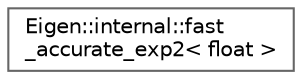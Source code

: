 digraph "Graphical Class Hierarchy"
{
 // LATEX_PDF_SIZE
  bgcolor="transparent";
  edge [fontname=Helvetica,fontsize=10,labelfontname=Helvetica,labelfontsize=10];
  node [fontname=Helvetica,fontsize=10,shape=box,height=0.2,width=0.4];
  rankdir="LR";
  Node0 [id="Node000000",label="Eigen::internal::fast\l_accurate_exp2\< float \>",height=0.2,width=0.4,color="grey40", fillcolor="white", style="filled",URL="$structEigen_1_1internal_1_1fast__accurate__exp2_3_01float_01_4.html",tooltip=" "];
}
